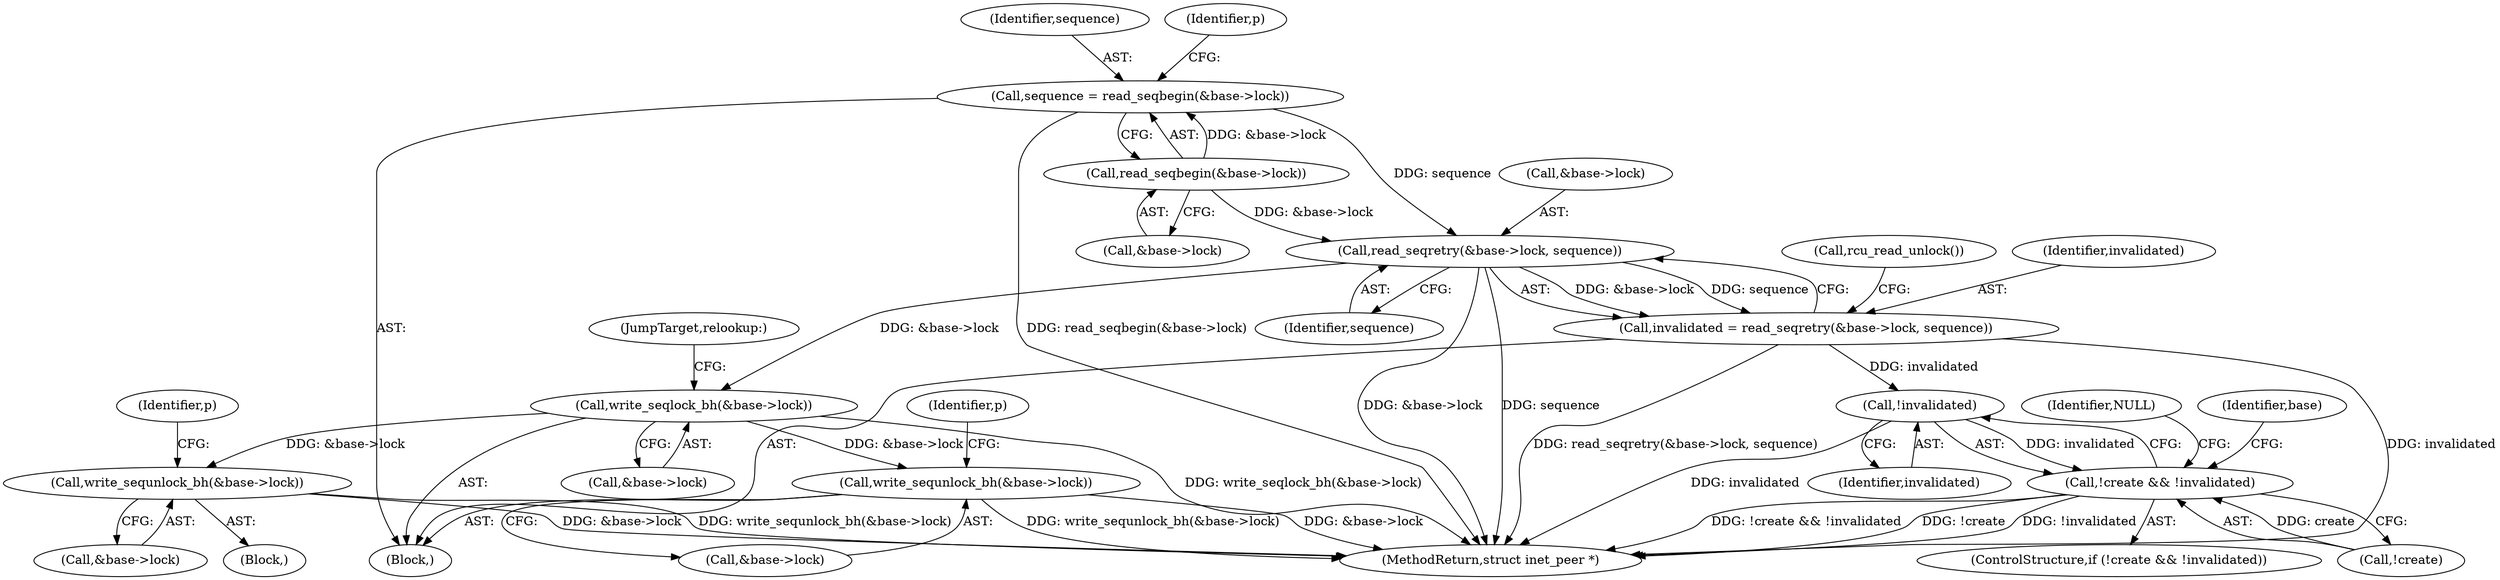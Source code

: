 digraph "0_linux_87c48fa3b4630905f98268dde838ee43626a060c@API" {
"1000139" [label="(Call,read_seqretry(&base->lock, sequence))"];
"1000127" [label="(Call,read_seqbegin(&base->lock))"];
"1000125" [label="(Call,sequence = read_seqbegin(&base->lock))"];
"1000137" [label="(Call,invalidated = read_seqretry(&base->lock, sequence))"];
"1000154" [label="(Call,!invalidated)"];
"1000151" [label="(Call,!create && !invalidated)"];
"1000158" [label="(Call,write_seqlock_bh(&base->lock))"];
"1000180" [label="(Call,write_sequnlock_bh(&base->lock))"];
"1000293" [label="(Call,write_sequnlock_bh(&base->lock))"];
"1000128" [label="(Call,&base->lock)"];
"1000154" [label="(Call,!invalidated)"];
"1000181" [label="(Call,&base->lock)"];
"1000139" [label="(Call,read_seqretry(&base->lock, sequence))"];
"1000126" [label="(Identifier,sequence)"];
"1000127" [label="(Call,read_seqbegin(&base->lock))"];
"1000186" [label="(Identifier,p)"];
"1000138" [label="(Identifier,invalidated)"];
"1000155" [label="(Identifier,invalidated)"];
"1000145" [label="(Call,rcu_read_unlock())"];
"1000137" [label="(Call,invalidated = read_seqretry(&base->lock, sequence))"];
"1000294" [label="(Call,&base->lock)"];
"1000163" [label="(JumpTarget,relookup:)"];
"1000157" [label="(Identifier,NULL)"];
"1000144" [label="(Identifier,sequence)"];
"1000152" [label="(Call,!create)"];
"1000174" [label="(Block,)"];
"1000293" [label="(Call,write_sequnlock_bh(&base->lock))"];
"1000299" [label="(Identifier,p)"];
"1000151" [label="(Call,!create && !invalidated)"];
"1000158" [label="(Call,write_seqlock_bh(&base->lock))"];
"1000300" [label="(MethodReturn,struct inet_peer *)"];
"1000107" [label="(Block,)"];
"1000140" [label="(Call,&base->lock)"];
"1000180" [label="(Call,write_sequnlock_bh(&base->lock))"];
"1000125" [label="(Call,sequence = read_seqbegin(&base->lock))"];
"1000159" [label="(Call,&base->lock)"];
"1000133" [label="(Identifier,p)"];
"1000150" [label="(ControlStructure,if (!create && !invalidated))"];
"1000161" [label="(Identifier,base)"];
"1000139" -> "1000137"  [label="AST: "];
"1000139" -> "1000144"  [label="CFG: "];
"1000140" -> "1000139"  [label="AST: "];
"1000144" -> "1000139"  [label="AST: "];
"1000137" -> "1000139"  [label="CFG: "];
"1000139" -> "1000300"  [label="DDG: &base->lock"];
"1000139" -> "1000300"  [label="DDG: sequence"];
"1000139" -> "1000137"  [label="DDG: &base->lock"];
"1000139" -> "1000137"  [label="DDG: sequence"];
"1000127" -> "1000139"  [label="DDG: &base->lock"];
"1000125" -> "1000139"  [label="DDG: sequence"];
"1000139" -> "1000158"  [label="DDG: &base->lock"];
"1000127" -> "1000125"  [label="AST: "];
"1000127" -> "1000128"  [label="CFG: "];
"1000128" -> "1000127"  [label="AST: "];
"1000125" -> "1000127"  [label="CFG: "];
"1000127" -> "1000125"  [label="DDG: &base->lock"];
"1000125" -> "1000107"  [label="AST: "];
"1000126" -> "1000125"  [label="AST: "];
"1000133" -> "1000125"  [label="CFG: "];
"1000125" -> "1000300"  [label="DDG: read_seqbegin(&base->lock)"];
"1000137" -> "1000107"  [label="AST: "];
"1000138" -> "1000137"  [label="AST: "];
"1000145" -> "1000137"  [label="CFG: "];
"1000137" -> "1000300"  [label="DDG: read_seqretry(&base->lock, sequence)"];
"1000137" -> "1000300"  [label="DDG: invalidated"];
"1000137" -> "1000154"  [label="DDG: invalidated"];
"1000154" -> "1000151"  [label="AST: "];
"1000154" -> "1000155"  [label="CFG: "];
"1000155" -> "1000154"  [label="AST: "];
"1000151" -> "1000154"  [label="CFG: "];
"1000154" -> "1000300"  [label="DDG: invalidated"];
"1000154" -> "1000151"  [label="DDG: invalidated"];
"1000151" -> "1000150"  [label="AST: "];
"1000151" -> "1000152"  [label="CFG: "];
"1000152" -> "1000151"  [label="AST: "];
"1000157" -> "1000151"  [label="CFG: "];
"1000161" -> "1000151"  [label="CFG: "];
"1000151" -> "1000300"  [label="DDG: !create && !invalidated"];
"1000151" -> "1000300"  [label="DDG: !create"];
"1000151" -> "1000300"  [label="DDG: !invalidated"];
"1000152" -> "1000151"  [label="DDG: create"];
"1000158" -> "1000107"  [label="AST: "];
"1000158" -> "1000159"  [label="CFG: "];
"1000159" -> "1000158"  [label="AST: "];
"1000163" -> "1000158"  [label="CFG: "];
"1000158" -> "1000300"  [label="DDG: write_seqlock_bh(&base->lock)"];
"1000158" -> "1000180"  [label="DDG: &base->lock"];
"1000158" -> "1000293"  [label="DDG: &base->lock"];
"1000180" -> "1000174"  [label="AST: "];
"1000180" -> "1000181"  [label="CFG: "];
"1000181" -> "1000180"  [label="AST: "];
"1000186" -> "1000180"  [label="CFG: "];
"1000180" -> "1000300"  [label="DDG: &base->lock"];
"1000180" -> "1000300"  [label="DDG: write_sequnlock_bh(&base->lock)"];
"1000293" -> "1000107"  [label="AST: "];
"1000293" -> "1000294"  [label="CFG: "];
"1000294" -> "1000293"  [label="AST: "];
"1000299" -> "1000293"  [label="CFG: "];
"1000293" -> "1000300"  [label="DDG: &base->lock"];
"1000293" -> "1000300"  [label="DDG: write_sequnlock_bh(&base->lock)"];
}
